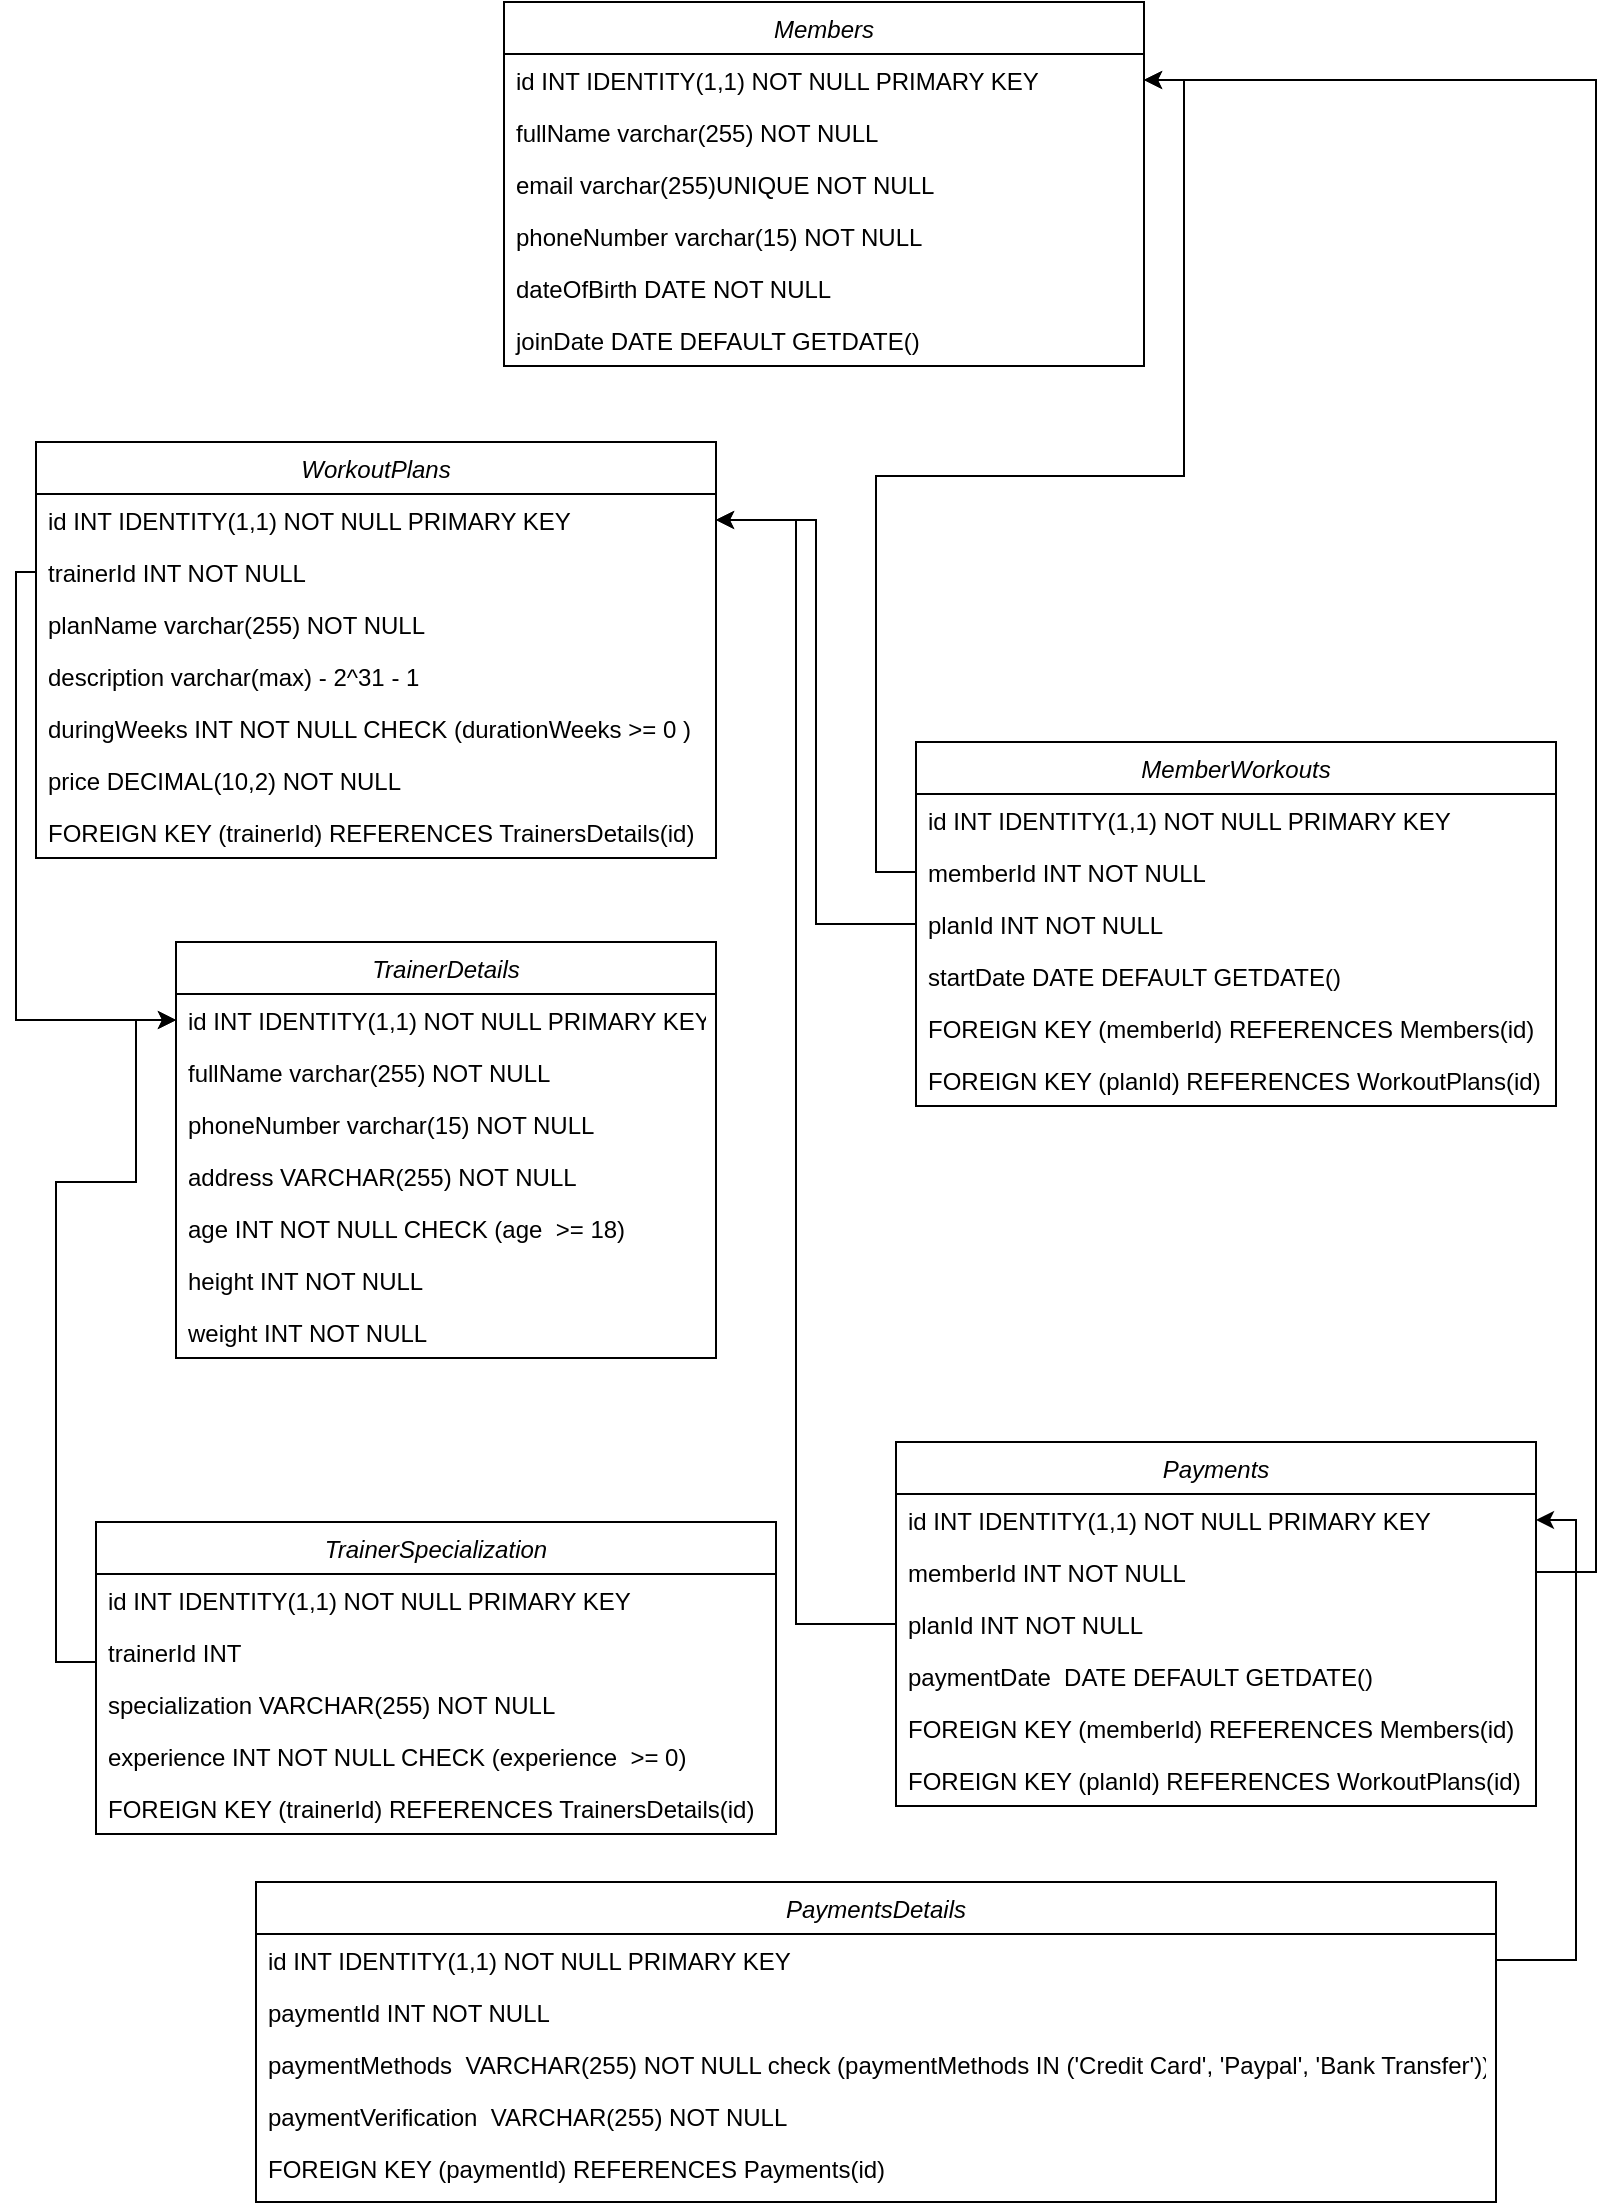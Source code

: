 <mxfile version="26.0.16">
  <diagram id="C5RBs43oDa-KdzZeNtuy" name="Page-1">
    <mxGraphModel dx="2867" dy="1380" grid="1" gridSize="10" guides="1" tooltips="1" connect="1" arrows="1" fold="1" page="1" pageScale="1" pageWidth="827" pageHeight="1169" math="0" shadow="0">
      <root>
        <mxCell id="WIyWlLk6GJQsqaUBKTNV-0" />
        <mxCell id="WIyWlLk6GJQsqaUBKTNV-1" parent="WIyWlLk6GJQsqaUBKTNV-0" />
        <mxCell id="zkfFHV4jXpPFQw0GAbJ--0" value="WorkoutPlans" style="swimlane;fontStyle=2;align=center;verticalAlign=top;childLayout=stackLayout;horizontal=1;startSize=26;horizontalStack=0;resizeParent=1;resizeLast=0;collapsible=1;marginBottom=0;rounded=0;shadow=0;strokeWidth=1;" parent="WIyWlLk6GJQsqaUBKTNV-1" vertex="1">
          <mxGeometry x="20" y="270" width="340" height="208" as="geometry">
            <mxRectangle x="230" y="140" width="160" height="26" as="alternateBounds" />
          </mxGeometry>
        </mxCell>
        <mxCell id="zkfFHV4jXpPFQw0GAbJ--1" value="id INT IDENTITY(1,1) NOT NULL PRIMARY KEY" style="text;align=left;verticalAlign=top;spacingLeft=4;spacingRight=4;overflow=hidden;rotatable=0;points=[[0,0.5],[1,0.5]];portConstraint=eastwest;" parent="zkfFHV4jXpPFQw0GAbJ--0" vertex="1">
          <mxGeometry y="26" width="340" height="26" as="geometry" />
        </mxCell>
        <mxCell id="zkfFHV4jXpPFQw0GAbJ--2" value="trainerId INT NOT NULL" style="text;align=left;verticalAlign=top;spacingLeft=4;spacingRight=4;overflow=hidden;rotatable=0;points=[[0,0.5],[1,0.5]];portConstraint=eastwest;rounded=0;shadow=0;html=0;" parent="zkfFHV4jXpPFQw0GAbJ--0" vertex="1">
          <mxGeometry y="52" width="340" height="26" as="geometry" />
        </mxCell>
        <mxCell id="6HoZp96b-JLOrnTawDR--0" value="planName varchar(255) NOT NULL" style="text;align=left;verticalAlign=top;spacingLeft=4;spacingRight=4;overflow=hidden;rotatable=0;points=[[0,0.5],[1,0.5]];portConstraint=eastwest;rounded=0;shadow=0;html=0;" vertex="1" parent="zkfFHV4jXpPFQw0GAbJ--0">
          <mxGeometry y="78" width="340" height="26" as="geometry" />
        </mxCell>
        <mxCell id="6HoZp96b-JLOrnTawDR--1" value="description varchar(max) - 2^31 - 1" style="text;align=left;verticalAlign=top;spacingLeft=4;spacingRight=4;overflow=hidden;rotatable=0;points=[[0,0.5],[1,0.5]];portConstraint=eastwest;rounded=0;shadow=0;html=0;" vertex="1" parent="zkfFHV4jXpPFQw0GAbJ--0">
          <mxGeometry y="104" width="340" height="26" as="geometry" />
        </mxCell>
        <mxCell id="6HoZp96b-JLOrnTawDR--2" value="duringWeeks INT NOT NULL CHECK (durationWeeks &gt;= 0 )" style="text;align=left;verticalAlign=top;spacingLeft=4;spacingRight=4;overflow=hidden;rotatable=0;points=[[0,0.5],[1,0.5]];portConstraint=eastwest;rounded=0;shadow=0;html=0;" vertex="1" parent="zkfFHV4jXpPFQw0GAbJ--0">
          <mxGeometry y="130" width="340" height="26" as="geometry" />
        </mxCell>
        <mxCell id="6HoZp96b-JLOrnTawDR--28" value="price DECIMAL(10,2) NOT NULL" style="text;align=left;verticalAlign=top;spacingLeft=4;spacingRight=4;overflow=hidden;rotatable=0;points=[[0,0.5],[1,0.5]];portConstraint=eastwest;rounded=0;shadow=0;html=0;" vertex="1" parent="zkfFHV4jXpPFQw0GAbJ--0">
          <mxGeometry y="156" width="340" height="26" as="geometry" />
        </mxCell>
        <mxCell id="zkfFHV4jXpPFQw0GAbJ--3" value="FOREIGN KEY (trainerId) REFERENCES TrainersDetails(id)" style="text;align=left;verticalAlign=top;spacingLeft=4;spacingRight=4;overflow=hidden;rotatable=0;points=[[0,0.5],[1,0.5]];portConstraint=eastwest;rounded=0;shadow=0;html=0;" parent="zkfFHV4jXpPFQw0GAbJ--0" vertex="1">
          <mxGeometry y="182" width="340" height="26" as="geometry" />
        </mxCell>
        <mxCell id="6HoZp96b-JLOrnTawDR--3" value="TrainerDetails" style="swimlane;fontStyle=2;align=center;verticalAlign=top;childLayout=stackLayout;horizontal=1;startSize=26;horizontalStack=0;resizeParent=1;resizeLast=0;collapsible=1;marginBottom=0;rounded=0;shadow=0;strokeWidth=1;" vertex="1" parent="WIyWlLk6GJQsqaUBKTNV-1">
          <mxGeometry x="90" y="520" width="270" height="208" as="geometry">
            <mxRectangle x="230" y="140" width="160" height="26" as="alternateBounds" />
          </mxGeometry>
        </mxCell>
        <mxCell id="6HoZp96b-JLOrnTawDR--4" value="id INT IDENTITY(1,1) NOT NULL PRIMARY KEY" style="text;align=left;verticalAlign=top;spacingLeft=4;spacingRight=4;overflow=hidden;rotatable=0;points=[[0,0.5],[1,0.5]];portConstraint=eastwest;" vertex="1" parent="6HoZp96b-JLOrnTawDR--3">
          <mxGeometry y="26" width="270" height="26" as="geometry" />
        </mxCell>
        <mxCell id="6HoZp96b-JLOrnTawDR--5" value="fullName varchar(255) NOT NULL" style="text;align=left;verticalAlign=top;spacingLeft=4;spacingRight=4;overflow=hidden;rotatable=0;points=[[0,0.5],[1,0.5]];portConstraint=eastwest;rounded=0;shadow=0;html=0;" vertex="1" parent="6HoZp96b-JLOrnTawDR--3">
          <mxGeometry y="52" width="270" height="26" as="geometry" />
        </mxCell>
        <mxCell id="6HoZp96b-JLOrnTawDR--6" value="phoneNumber varchar(15) NOT NULL" style="text;align=left;verticalAlign=top;spacingLeft=4;spacingRight=4;overflow=hidden;rotatable=0;points=[[0,0.5],[1,0.5]];portConstraint=eastwest;rounded=0;shadow=0;html=0;" vertex="1" parent="6HoZp96b-JLOrnTawDR--3">
          <mxGeometry y="78" width="270" height="26" as="geometry" />
        </mxCell>
        <mxCell id="6HoZp96b-JLOrnTawDR--7" value="address VARCHAR(255) NOT NULL" style="text;align=left;verticalAlign=top;spacingLeft=4;spacingRight=4;overflow=hidden;rotatable=0;points=[[0,0.5],[1,0.5]];portConstraint=eastwest;rounded=0;shadow=0;html=0;" vertex="1" parent="6HoZp96b-JLOrnTawDR--3">
          <mxGeometry y="104" width="270" height="26" as="geometry" />
        </mxCell>
        <mxCell id="6HoZp96b-JLOrnTawDR--8" value="age INT NOT NULL CHECK (age  &gt;= 18)" style="text;align=left;verticalAlign=top;spacingLeft=4;spacingRight=4;overflow=hidden;rotatable=0;points=[[0,0.5],[1,0.5]];portConstraint=eastwest;rounded=0;shadow=0;html=0;" vertex="1" parent="6HoZp96b-JLOrnTawDR--3">
          <mxGeometry y="130" width="270" height="26" as="geometry" />
        </mxCell>
        <mxCell id="6HoZp96b-JLOrnTawDR--10" value="height INT NOT NULL" style="text;align=left;verticalAlign=top;spacingLeft=4;spacingRight=4;overflow=hidden;rotatable=0;points=[[0,0.5],[1,0.5]];portConstraint=eastwest;rounded=0;shadow=0;html=0;" vertex="1" parent="6HoZp96b-JLOrnTawDR--3">
          <mxGeometry y="156" width="270" height="26" as="geometry" />
        </mxCell>
        <mxCell id="6HoZp96b-JLOrnTawDR--9" value="weight INT NOT NULL" style="text;align=left;verticalAlign=top;spacingLeft=4;spacingRight=4;overflow=hidden;rotatable=0;points=[[0,0.5],[1,0.5]];portConstraint=eastwest;rounded=0;shadow=0;html=0;" vertex="1" parent="6HoZp96b-JLOrnTawDR--3">
          <mxGeometry y="182" width="270" height="26" as="geometry" />
        </mxCell>
        <mxCell id="6HoZp96b-JLOrnTawDR--11" value="TrainerSpecialization" style="swimlane;fontStyle=2;align=center;verticalAlign=top;childLayout=stackLayout;horizontal=1;startSize=26;horizontalStack=0;resizeParent=1;resizeLast=0;collapsible=1;marginBottom=0;rounded=0;shadow=0;strokeWidth=1;" vertex="1" parent="WIyWlLk6GJQsqaUBKTNV-1">
          <mxGeometry x="50" y="810" width="340" height="156" as="geometry">
            <mxRectangle x="230" y="140" width="160" height="26" as="alternateBounds" />
          </mxGeometry>
        </mxCell>
        <mxCell id="6HoZp96b-JLOrnTawDR--12" value="id INT IDENTITY(1,1) NOT NULL PRIMARY KEY" style="text;align=left;verticalAlign=top;spacingLeft=4;spacingRight=4;overflow=hidden;rotatable=0;points=[[0,0.5],[1,0.5]];portConstraint=eastwest;" vertex="1" parent="6HoZp96b-JLOrnTawDR--11">
          <mxGeometry y="26" width="340" height="26" as="geometry" />
        </mxCell>
        <mxCell id="6HoZp96b-JLOrnTawDR--13" value="trainerId INT" style="text;align=left;verticalAlign=top;spacingLeft=4;spacingRight=4;overflow=hidden;rotatable=0;points=[[0,0.5],[1,0.5]];portConstraint=eastwest;rounded=0;shadow=0;html=0;" vertex="1" parent="6HoZp96b-JLOrnTawDR--11">
          <mxGeometry y="52" width="340" height="26" as="geometry" />
        </mxCell>
        <mxCell id="6HoZp96b-JLOrnTawDR--14" value="specialization VARCHAR(255) NOT NULL" style="text;align=left;verticalAlign=top;spacingLeft=4;spacingRight=4;overflow=hidden;rotatable=0;points=[[0,0.5],[1,0.5]];portConstraint=eastwest;rounded=0;shadow=0;html=0;" vertex="1" parent="6HoZp96b-JLOrnTawDR--11">
          <mxGeometry y="78" width="340" height="26" as="geometry" />
        </mxCell>
        <mxCell id="6HoZp96b-JLOrnTawDR--27" value="experience INT NOT NULL CHECK (experience  &gt;= 0)" style="text;align=left;verticalAlign=top;spacingLeft=4;spacingRight=4;overflow=hidden;rotatable=0;points=[[0,0.5],[1,0.5]];portConstraint=eastwest;rounded=0;shadow=0;html=0;" vertex="1" parent="6HoZp96b-JLOrnTawDR--11">
          <mxGeometry y="104" width="340" height="26" as="geometry" />
        </mxCell>
        <mxCell id="6HoZp96b-JLOrnTawDR--15" value="FOREIGN KEY (trainerId) REFERENCES TrainersDetails(id)" style="text;align=left;verticalAlign=top;spacingLeft=4;spacingRight=4;overflow=hidden;rotatable=0;points=[[0,0.5],[1,0.5]];portConstraint=eastwest;rounded=0;shadow=0;html=0;" vertex="1" parent="6HoZp96b-JLOrnTawDR--11">
          <mxGeometry y="130" width="340" height="26" as="geometry" />
        </mxCell>
        <mxCell id="6HoZp96b-JLOrnTawDR--20" value="MemberWorkouts" style="swimlane;fontStyle=2;align=center;verticalAlign=top;childLayout=stackLayout;horizontal=1;startSize=26;horizontalStack=0;resizeParent=1;resizeLast=0;collapsible=1;marginBottom=0;rounded=0;shadow=0;strokeWidth=1;" vertex="1" parent="WIyWlLk6GJQsqaUBKTNV-1">
          <mxGeometry x="460" y="420" width="320" height="182" as="geometry">
            <mxRectangle x="230" y="140" width="160" height="26" as="alternateBounds" />
          </mxGeometry>
        </mxCell>
        <mxCell id="6HoZp96b-JLOrnTawDR--21" value="id INT IDENTITY(1,1) NOT NULL PRIMARY KEY" style="text;align=left;verticalAlign=top;spacingLeft=4;spacingRight=4;overflow=hidden;rotatable=0;points=[[0,0.5],[1,0.5]];portConstraint=eastwest;" vertex="1" parent="6HoZp96b-JLOrnTawDR--20">
          <mxGeometry y="26" width="320" height="26" as="geometry" />
        </mxCell>
        <mxCell id="6HoZp96b-JLOrnTawDR--22" value="memberId INT NOT NULL" style="text;align=left;verticalAlign=top;spacingLeft=4;spacingRight=4;overflow=hidden;rotatable=0;points=[[0,0.5],[1,0.5]];portConstraint=eastwest;rounded=0;shadow=0;html=0;" vertex="1" parent="6HoZp96b-JLOrnTawDR--20">
          <mxGeometry y="52" width="320" height="26" as="geometry" />
        </mxCell>
        <mxCell id="6HoZp96b-JLOrnTawDR--23" value="planId INT NOT NULL" style="text;align=left;verticalAlign=top;spacingLeft=4;spacingRight=4;overflow=hidden;rotatable=0;points=[[0,0.5],[1,0.5]];portConstraint=eastwest;rounded=0;shadow=0;html=0;" vertex="1" parent="6HoZp96b-JLOrnTawDR--20">
          <mxGeometry y="78" width="320" height="26" as="geometry" />
        </mxCell>
        <mxCell id="6HoZp96b-JLOrnTawDR--38" value="startDate DATE DEFAULT GETDATE()" style="text;align=left;verticalAlign=top;spacingLeft=4;spacingRight=4;overflow=hidden;rotatable=0;points=[[0,0.5],[1,0.5]];portConstraint=eastwest;rounded=0;shadow=0;html=0;" vertex="1" parent="6HoZp96b-JLOrnTawDR--20">
          <mxGeometry y="104" width="320" height="26" as="geometry" />
        </mxCell>
        <mxCell id="6HoZp96b-JLOrnTawDR--39" value="FOREIGN KEY (memberId) REFERENCES Members(id)" style="text;align=left;verticalAlign=top;spacingLeft=4;spacingRight=4;overflow=hidden;rotatable=0;points=[[0,0.5],[1,0.5]];portConstraint=eastwest;rounded=0;shadow=0;html=0;" vertex="1" parent="6HoZp96b-JLOrnTawDR--20">
          <mxGeometry y="130" width="320" height="26" as="geometry" />
        </mxCell>
        <mxCell id="6HoZp96b-JLOrnTawDR--24" value="FOREIGN KEY (planId) REFERENCES WorkoutPlans(id)" style="text;align=left;verticalAlign=top;spacingLeft=4;spacingRight=4;overflow=hidden;rotatable=0;points=[[0,0.5],[1,0.5]];portConstraint=eastwest;rounded=0;shadow=0;html=0;" vertex="1" parent="6HoZp96b-JLOrnTawDR--20">
          <mxGeometry y="156" width="320" height="26" as="geometry" />
        </mxCell>
        <mxCell id="6HoZp96b-JLOrnTawDR--40" value="Payments" style="swimlane;fontStyle=2;align=center;verticalAlign=top;childLayout=stackLayout;horizontal=1;startSize=26;horizontalStack=0;resizeParent=1;resizeLast=0;collapsible=1;marginBottom=0;rounded=0;shadow=0;strokeWidth=1;" vertex="1" parent="WIyWlLk6GJQsqaUBKTNV-1">
          <mxGeometry x="450" y="770" width="320" height="182" as="geometry">
            <mxRectangle x="230" y="140" width="160" height="26" as="alternateBounds" />
          </mxGeometry>
        </mxCell>
        <mxCell id="6HoZp96b-JLOrnTawDR--41" value="id INT IDENTITY(1,1) NOT NULL PRIMARY KEY" style="text;align=left;verticalAlign=top;spacingLeft=4;spacingRight=4;overflow=hidden;rotatable=0;points=[[0,0.5],[1,0.5]];portConstraint=eastwest;" vertex="1" parent="6HoZp96b-JLOrnTawDR--40">
          <mxGeometry y="26" width="320" height="26" as="geometry" />
        </mxCell>
        <mxCell id="6HoZp96b-JLOrnTawDR--42" value="memberId INT NOT NULL" style="text;align=left;verticalAlign=top;spacingLeft=4;spacingRight=4;overflow=hidden;rotatable=0;points=[[0,0.5],[1,0.5]];portConstraint=eastwest;rounded=0;shadow=0;html=0;" vertex="1" parent="6HoZp96b-JLOrnTawDR--40">
          <mxGeometry y="52" width="320" height="26" as="geometry" />
        </mxCell>
        <mxCell id="6HoZp96b-JLOrnTawDR--43" value="planId INT NOT NULL" style="text;align=left;verticalAlign=top;spacingLeft=4;spacingRight=4;overflow=hidden;rotatable=0;points=[[0,0.5],[1,0.5]];portConstraint=eastwest;rounded=0;shadow=0;html=0;" vertex="1" parent="6HoZp96b-JLOrnTawDR--40">
          <mxGeometry y="78" width="320" height="26" as="geometry" />
        </mxCell>
        <mxCell id="6HoZp96b-JLOrnTawDR--44" value="paymentDate  DATE DEFAULT GETDATE()" style="text;align=left;verticalAlign=top;spacingLeft=4;spacingRight=4;overflow=hidden;rotatable=0;points=[[0,0.5],[1,0.5]];portConstraint=eastwest;rounded=0;shadow=0;html=0;" vertex="1" parent="6HoZp96b-JLOrnTawDR--40">
          <mxGeometry y="104" width="320" height="26" as="geometry" />
        </mxCell>
        <mxCell id="6HoZp96b-JLOrnTawDR--45" value="FOREIGN KEY (memberId) REFERENCES Members(id)" style="text;align=left;verticalAlign=top;spacingLeft=4;spacingRight=4;overflow=hidden;rotatable=0;points=[[0,0.5],[1,0.5]];portConstraint=eastwest;rounded=0;shadow=0;html=0;" vertex="1" parent="6HoZp96b-JLOrnTawDR--40">
          <mxGeometry y="130" width="320" height="26" as="geometry" />
        </mxCell>
        <mxCell id="6HoZp96b-JLOrnTawDR--46" value="FOREIGN KEY (planId) REFERENCES WorkoutPlans(id)" style="text;align=left;verticalAlign=top;spacingLeft=4;spacingRight=4;overflow=hidden;rotatable=0;points=[[0,0.5],[1,0.5]];portConstraint=eastwest;rounded=0;shadow=0;html=0;" vertex="1" parent="6HoZp96b-JLOrnTawDR--40">
          <mxGeometry y="156" width="320" height="26" as="geometry" />
        </mxCell>
        <mxCell id="6HoZp96b-JLOrnTawDR--48" value="PaymentsDetails" style="swimlane;fontStyle=2;align=center;verticalAlign=top;childLayout=stackLayout;horizontal=1;startSize=26;horizontalStack=0;resizeParent=1;resizeLast=0;collapsible=1;marginBottom=0;rounded=0;shadow=0;strokeWidth=1;" vertex="1" parent="WIyWlLk6GJQsqaUBKTNV-1">
          <mxGeometry x="130" y="990" width="620" height="160" as="geometry">
            <mxRectangle x="230" y="140" width="160" height="26" as="alternateBounds" />
          </mxGeometry>
        </mxCell>
        <mxCell id="6HoZp96b-JLOrnTawDR--49" value="id INT IDENTITY(1,1) NOT NULL PRIMARY KEY" style="text;align=left;verticalAlign=top;spacingLeft=4;spacingRight=4;overflow=hidden;rotatable=0;points=[[0,0.5],[1,0.5]];portConstraint=eastwest;" vertex="1" parent="6HoZp96b-JLOrnTawDR--48">
          <mxGeometry y="26" width="620" height="26" as="geometry" />
        </mxCell>
        <mxCell id="6HoZp96b-JLOrnTawDR--50" value="paymentId INT NOT NULL" style="text;align=left;verticalAlign=top;spacingLeft=4;spacingRight=4;overflow=hidden;rotatable=0;points=[[0,0.5],[1,0.5]];portConstraint=eastwest;rounded=0;shadow=0;html=0;" vertex="1" parent="6HoZp96b-JLOrnTawDR--48">
          <mxGeometry y="52" width="620" height="26" as="geometry" />
        </mxCell>
        <mxCell id="6HoZp96b-JLOrnTawDR--51" value="paymentMethods  VARCHAR(255) NOT NULL check (paymentMethods IN (&#39;Credit Card&#39;, &#39;Paypal&#39;, &#39;Bank Transfer&#39;))" style="text;align=left;verticalAlign=top;spacingLeft=4;spacingRight=4;overflow=hidden;rotatable=0;points=[[0,0.5],[1,0.5]];portConstraint=eastwest;rounded=0;shadow=0;html=0;" vertex="1" parent="6HoZp96b-JLOrnTawDR--48">
          <mxGeometry y="78" width="620" height="26" as="geometry" />
        </mxCell>
        <mxCell id="6HoZp96b-JLOrnTawDR--52" value="paymentVerification  VARCHAR(255) NOT NULL" style="text;align=left;verticalAlign=top;spacingLeft=4;spacingRight=4;overflow=hidden;rotatable=0;points=[[0,0.5],[1,0.5]];portConstraint=eastwest;rounded=0;shadow=0;html=0;" vertex="1" parent="6HoZp96b-JLOrnTawDR--48">
          <mxGeometry y="104" width="620" height="26" as="geometry" />
        </mxCell>
        <mxCell id="6HoZp96b-JLOrnTawDR--53" value="FOREIGN KEY (paymentId) REFERENCES Payments(id)" style="text;align=left;verticalAlign=top;spacingLeft=4;spacingRight=4;overflow=hidden;rotatable=0;points=[[0,0.5],[1,0.5]];portConstraint=eastwest;rounded=0;shadow=0;html=0;" vertex="1" parent="6HoZp96b-JLOrnTawDR--48">
          <mxGeometry y="130" width="620" height="26" as="geometry" />
        </mxCell>
        <mxCell id="6HoZp96b-JLOrnTawDR--64" style="edgeStyle=orthogonalEdgeStyle;rounded=0;orthogonalLoop=1;jettySize=auto;html=1;entryX=0;entryY=0.5;entryDx=0;entryDy=0;" edge="1" parent="WIyWlLk6GJQsqaUBKTNV-1" source="6HoZp96b-JLOrnTawDR--13" target="6HoZp96b-JLOrnTawDR--4">
          <mxGeometry relative="1" as="geometry">
            <Array as="points">
              <mxPoint x="30" y="880" />
              <mxPoint x="30" y="640" />
              <mxPoint x="70" y="640" />
              <mxPoint x="70" y="559" />
            </Array>
          </mxGeometry>
        </mxCell>
        <mxCell id="6HoZp96b-JLOrnTawDR--67" value="Members" style="swimlane;fontStyle=2;align=center;verticalAlign=top;childLayout=stackLayout;horizontal=1;startSize=26;horizontalStack=0;resizeParent=1;resizeLast=0;collapsible=1;marginBottom=0;rounded=0;shadow=0;strokeWidth=1;" vertex="1" parent="WIyWlLk6GJQsqaUBKTNV-1">
          <mxGeometry x="254" y="50" width="320" height="182" as="geometry">
            <mxRectangle x="230" y="140" width="160" height="26" as="alternateBounds" />
          </mxGeometry>
        </mxCell>
        <mxCell id="6HoZp96b-JLOrnTawDR--68" value="id INT IDENTITY(1,1) NOT NULL PRIMARY KEY" style="text;align=left;verticalAlign=top;spacingLeft=4;spacingRight=4;overflow=hidden;rotatable=0;points=[[0,0.5],[1,0.5]];portConstraint=eastwest;" vertex="1" parent="6HoZp96b-JLOrnTawDR--67">
          <mxGeometry y="26" width="320" height="26" as="geometry" />
        </mxCell>
        <mxCell id="6HoZp96b-JLOrnTawDR--69" value="fullName varchar(255) NOT NULL" style="text;align=left;verticalAlign=top;spacingLeft=4;spacingRight=4;overflow=hidden;rotatable=0;points=[[0,0.5],[1,0.5]];portConstraint=eastwest;rounded=0;shadow=0;html=0;" vertex="1" parent="6HoZp96b-JLOrnTawDR--67">
          <mxGeometry y="52" width="320" height="26" as="geometry" />
        </mxCell>
        <mxCell id="6HoZp96b-JLOrnTawDR--70" value="email varchar(255)UNIQUE NOT NULL" style="text;align=left;verticalAlign=top;spacingLeft=4;spacingRight=4;overflow=hidden;rotatable=0;points=[[0,0.5],[1,0.5]];portConstraint=eastwest;rounded=0;shadow=0;html=0;" vertex="1" parent="6HoZp96b-JLOrnTawDR--67">
          <mxGeometry y="78" width="320" height="26" as="geometry" />
        </mxCell>
        <mxCell id="6HoZp96b-JLOrnTawDR--71" value="phoneNumber varchar(15) NOT NULL" style="text;align=left;verticalAlign=top;spacingLeft=4;spacingRight=4;overflow=hidden;rotatable=0;points=[[0,0.5],[1,0.5]];portConstraint=eastwest;rounded=0;shadow=0;html=0;" vertex="1" parent="6HoZp96b-JLOrnTawDR--67">
          <mxGeometry y="104" width="320" height="26" as="geometry" />
        </mxCell>
        <mxCell id="6HoZp96b-JLOrnTawDR--72" value="dateOfBirth DATE NOT NULL" style="text;align=left;verticalAlign=top;spacingLeft=4;spacingRight=4;overflow=hidden;rotatable=0;points=[[0,0.5],[1,0.5]];portConstraint=eastwest;rounded=0;shadow=0;html=0;" vertex="1" parent="6HoZp96b-JLOrnTawDR--67">
          <mxGeometry y="130" width="320" height="26" as="geometry" />
        </mxCell>
        <mxCell id="6HoZp96b-JLOrnTawDR--73" value="joinDate DATE DEFAULT GETDATE()" style="text;align=left;verticalAlign=top;spacingLeft=4;spacingRight=4;overflow=hidden;rotatable=0;points=[[0,0.5],[1,0.5]];portConstraint=eastwest;rounded=0;shadow=0;html=0;" vertex="1" parent="6HoZp96b-JLOrnTawDR--67">
          <mxGeometry y="156" width="320" height="26" as="geometry" />
        </mxCell>
        <mxCell id="6HoZp96b-JLOrnTawDR--83" style="edgeStyle=orthogonalEdgeStyle;rounded=0;orthogonalLoop=1;jettySize=auto;html=1;entryX=1;entryY=0.5;entryDx=0;entryDy=0;" edge="1" parent="WIyWlLk6GJQsqaUBKTNV-1" source="6HoZp96b-JLOrnTawDR--49" target="6HoZp96b-JLOrnTawDR--41">
          <mxGeometry relative="1" as="geometry">
            <Array as="points">
              <mxPoint x="790" y="1029" />
              <mxPoint x="790" y="809" />
            </Array>
          </mxGeometry>
        </mxCell>
        <mxCell id="6HoZp96b-JLOrnTawDR--88" style="edgeStyle=orthogonalEdgeStyle;rounded=0;orthogonalLoop=1;jettySize=auto;html=1;entryX=1;entryY=0.5;entryDx=0;entryDy=0;" edge="1" parent="WIyWlLk6GJQsqaUBKTNV-1" source="6HoZp96b-JLOrnTawDR--22" target="6HoZp96b-JLOrnTawDR--68">
          <mxGeometry relative="1" as="geometry" />
        </mxCell>
        <mxCell id="6HoZp96b-JLOrnTawDR--89" style="edgeStyle=orthogonalEdgeStyle;rounded=0;orthogonalLoop=1;jettySize=auto;html=1;entryX=1;entryY=0.5;entryDx=0;entryDy=0;" edge="1" parent="WIyWlLk6GJQsqaUBKTNV-1" source="6HoZp96b-JLOrnTawDR--23" target="zkfFHV4jXpPFQw0GAbJ--1">
          <mxGeometry relative="1" as="geometry" />
        </mxCell>
        <mxCell id="6HoZp96b-JLOrnTawDR--90" style="edgeStyle=orthogonalEdgeStyle;rounded=0;orthogonalLoop=1;jettySize=auto;html=1;entryX=1;entryY=0.5;entryDx=0;entryDy=0;" edge="1" parent="WIyWlLk6GJQsqaUBKTNV-1" source="6HoZp96b-JLOrnTawDR--42" target="6HoZp96b-JLOrnTawDR--68">
          <mxGeometry relative="1" as="geometry">
            <Array as="points">
              <mxPoint x="800" y="835" />
              <mxPoint x="800" y="89" />
            </Array>
          </mxGeometry>
        </mxCell>
        <mxCell id="6HoZp96b-JLOrnTawDR--91" style="edgeStyle=orthogonalEdgeStyle;rounded=0;orthogonalLoop=1;jettySize=auto;html=1;entryX=1;entryY=0.5;entryDx=0;entryDy=0;" edge="1" parent="WIyWlLk6GJQsqaUBKTNV-1" source="6HoZp96b-JLOrnTawDR--43" target="zkfFHV4jXpPFQw0GAbJ--1">
          <mxGeometry relative="1" as="geometry">
            <Array as="points">
              <mxPoint x="400" y="861" />
              <mxPoint x="400" y="309" />
            </Array>
          </mxGeometry>
        </mxCell>
        <mxCell id="6HoZp96b-JLOrnTawDR--92" style="edgeStyle=orthogonalEdgeStyle;rounded=0;orthogonalLoop=1;jettySize=auto;html=1;entryX=0;entryY=0.5;entryDx=0;entryDy=0;" edge="1" parent="WIyWlLk6GJQsqaUBKTNV-1" source="zkfFHV4jXpPFQw0GAbJ--2" target="6HoZp96b-JLOrnTawDR--4">
          <mxGeometry relative="1" as="geometry">
            <Array as="points">
              <mxPoint x="10" y="335" />
              <mxPoint x="10" y="559" />
            </Array>
          </mxGeometry>
        </mxCell>
      </root>
    </mxGraphModel>
  </diagram>
</mxfile>
